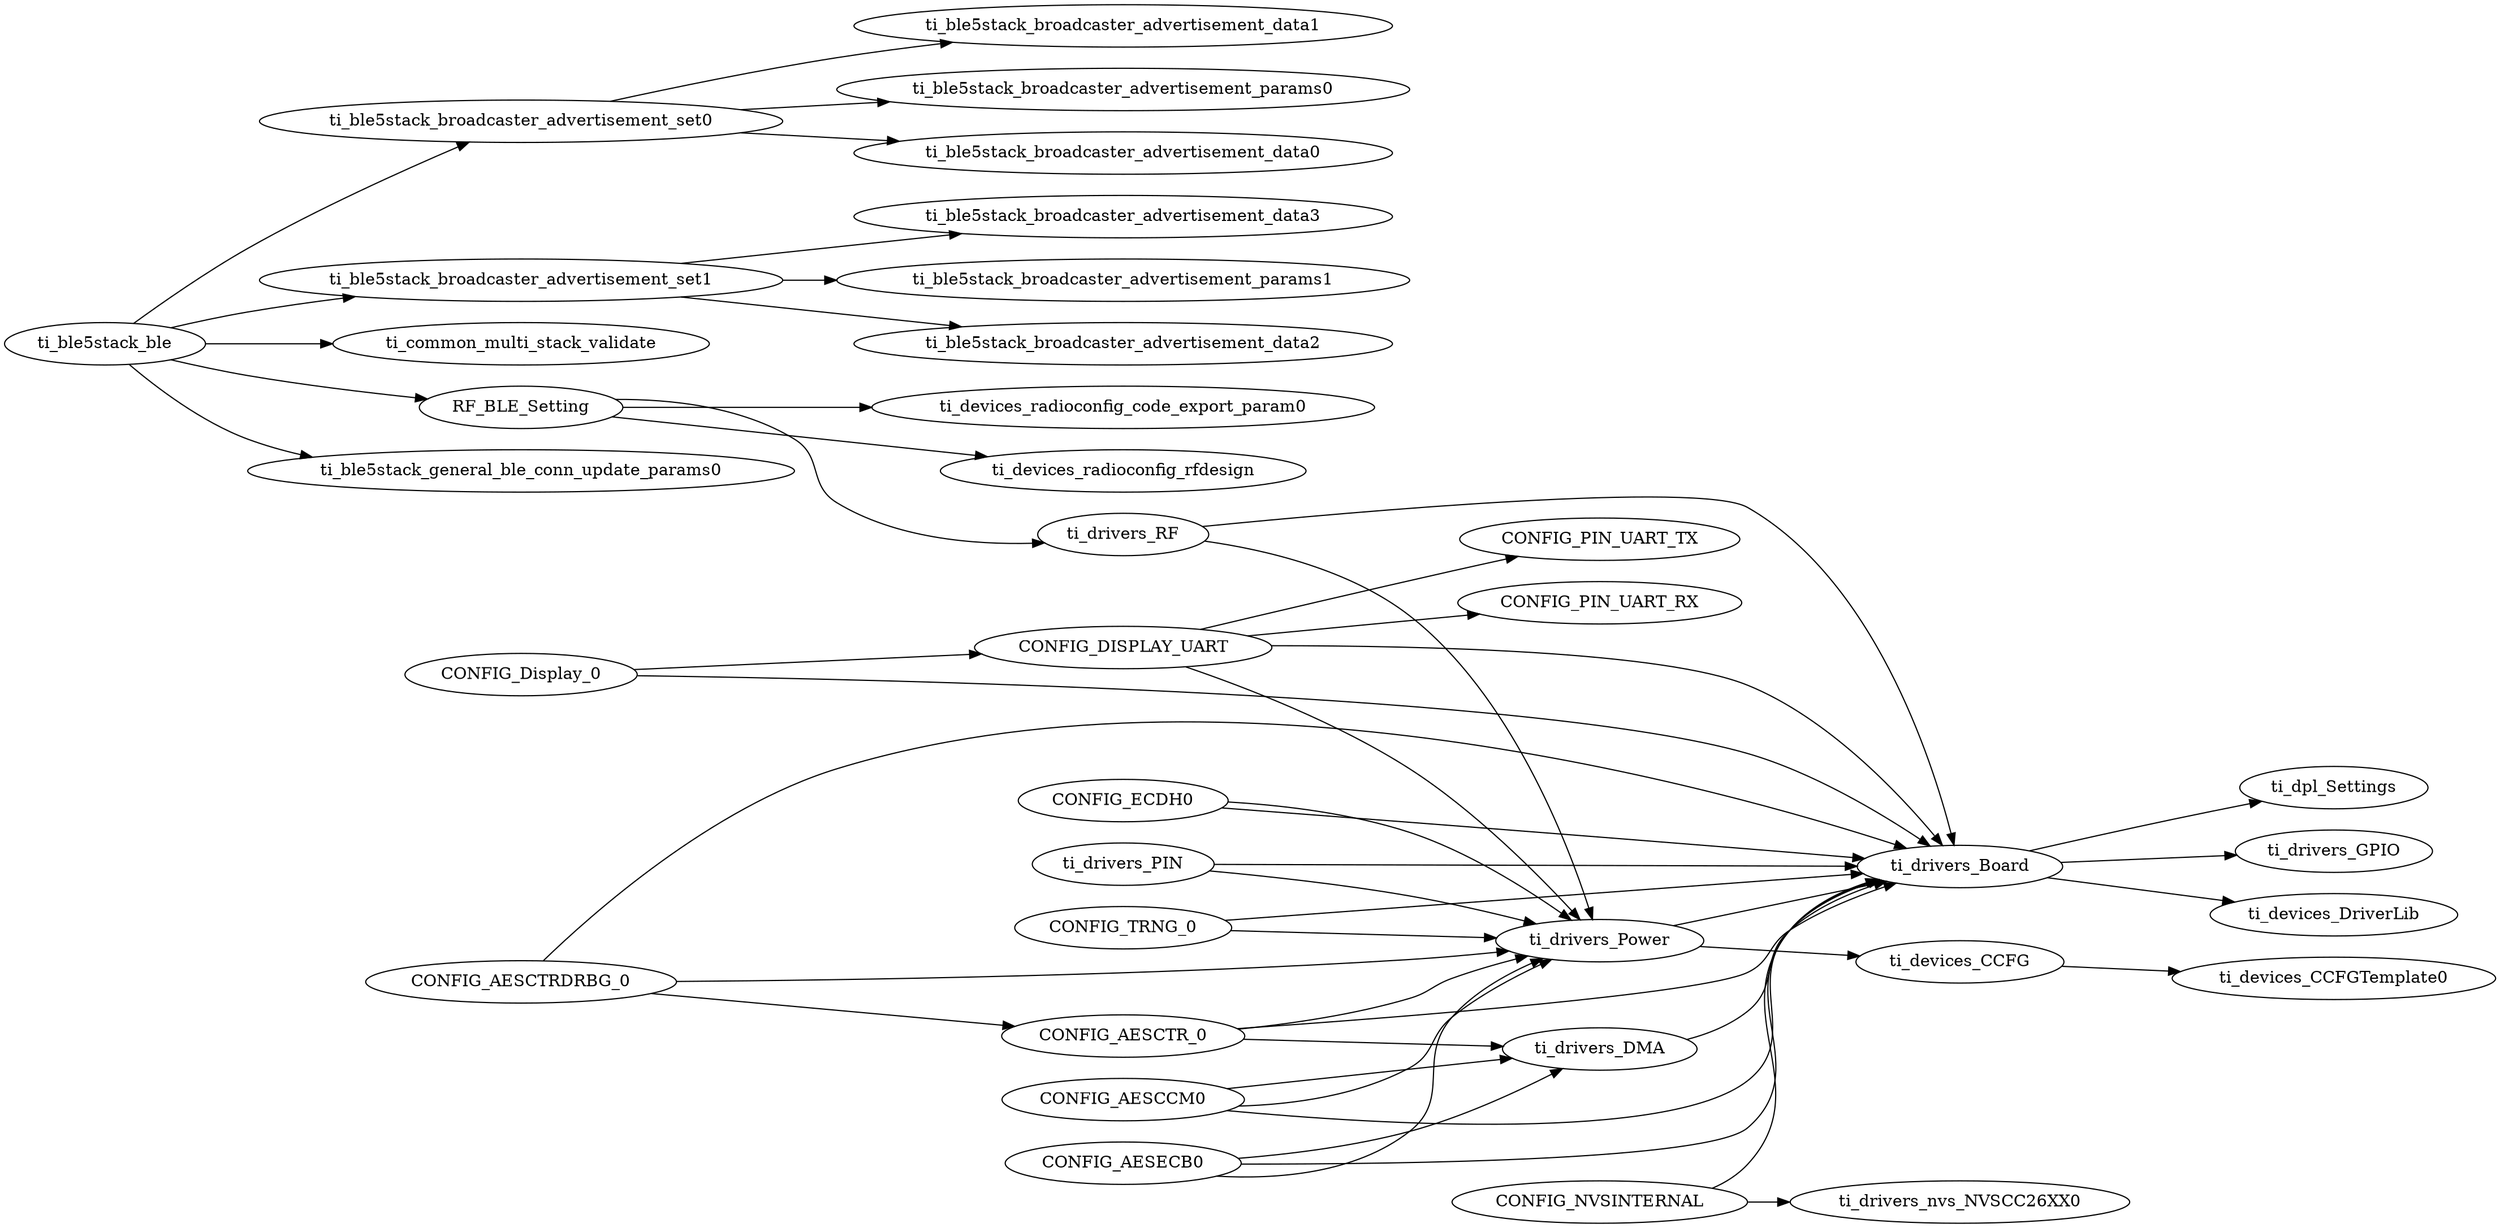digraph Model
{
    graph[rankdir=LR]

    // mod.$name=/ti/ble5stack/ble
    ti_ble5stack_ble -> ti_common_multi_stack_validate
    ti_ble5stack_ble -> RF_BLE_Setting
    ti_ble5stack_ble -> ti_ble5stack_general_ble_conn_update_params0
    ti_ble5stack_ble -> ti_ble5stack_broadcaster_advertisement_set0
    ti_ble5stack_ble -> ti_ble5stack_broadcaster_advertisement_set1

    // mod.$name=/ti/ble5stack/broadcaster/advertisement_data

    // mod.$name=/ti/ble5stack/broadcaster/advertisement_params

    // mod.$name=/ti/ble5stack/broadcaster/advertisement_set
    ti_ble5stack_broadcaster_advertisement_set0 -> ti_ble5stack_broadcaster_advertisement_params0
    ti_ble5stack_broadcaster_advertisement_set0 -> ti_ble5stack_broadcaster_advertisement_data0
    ti_ble5stack_broadcaster_advertisement_set0 -> ti_ble5stack_broadcaster_advertisement_data1
    ti_ble5stack_broadcaster_advertisement_set1 -> ti_ble5stack_broadcaster_advertisement_params1
    ti_ble5stack_broadcaster_advertisement_set1 -> ti_ble5stack_broadcaster_advertisement_data2
    ti_ble5stack_broadcaster_advertisement_set1 -> ti_ble5stack_broadcaster_advertisement_data3

    // mod.$name=/ti/ble5stack/general/ble_conn_update_params

    // mod.$name=/ti/common/multi_stack_validate

    // mod.$name=/ti/devices/CCFG
    ti_devices_CCFG -> ti_devices_CCFGTemplate0

    // mod.$name=/ti/devices/CCFGTemplate

    // mod.$name=/ti/devices/DriverLib

    // mod.$name=/ti/devices/radioconfig/code_export_param

    // mod.$name=/ti/devices/radioconfig/rfdesign

    // mod.$name=/ti/devices/radioconfig/settings/ble
    RF_BLE_Setting -> ti_drivers_RF
    RF_BLE_Setting -> ti_devices_radioconfig_rfdesign
    RF_BLE_Setting -> ti_devices_radioconfig_code_export_param0

    // mod.$name=/ti/display/Display
    CONFIG_Display_0 -> ti_drivers_Board
    CONFIG_Display_0 -> CONFIG_DISPLAY_UART

    // mod.$name=/ti/dpl/Settings

    // mod.$name=/ti/drivers/AESCCM
    CONFIG_AESCCM0 -> ti_drivers_DMA
    CONFIG_AESCCM0 -> ti_drivers_Power
    CONFIG_AESCCM0 -> ti_drivers_Board

    // mod.$name=/ti/drivers/AESCTR
    CONFIG_AESCTR_0 -> ti_drivers_DMA
    CONFIG_AESCTR_0 -> ti_drivers_Power
    CONFIG_AESCTR_0 -> ti_drivers_Board

    // mod.$name=/ti/drivers/AESCTRDRBG
    CONFIG_AESCTRDRBG_0 -> ti_drivers_Power
    CONFIG_AESCTRDRBG_0 -> ti_drivers_Board
    CONFIG_AESCTRDRBG_0 -> CONFIG_AESCTR_0

    // mod.$name=/ti/drivers/AESECB
    CONFIG_AESECB0 -> ti_drivers_DMA
    CONFIG_AESECB0 -> ti_drivers_Power
    CONFIG_AESECB0 -> ti_drivers_Board

    // mod.$name=/ti/drivers/Board
    ti_drivers_Board -> ti_drivers_GPIO
    ti_drivers_Board -> ti_devices_DriverLib
    ti_drivers_Board -> ti_dpl_Settings

    // mod.$name=/ti/drivers/DMA
    ti_drivers_DMA -> ti_drivers_Board

    // mod.$name=/ti/drivers/ECDH
    CONFIG_ECDH0 -> ti_drivers_Power
    CONFIG_ECDH0 -> ti_drivers_Board

    // mod.$name=/ti/drivers/GPIO

    // mod.$name=/ti/drivers/NVS
    CONFIG_NVSINTERNAL -> ti_drivers_Board
    CONFIG_NVSINTERNAL -> ti_drivers_nvs_NVSCC26XX0

    // mod.$name=/ti/drivers/PIN
    ti_drivers_PIN -> ti_drivers_Power
    ti_drivers_PIN -> ti_drivers_Board

    // mod.$name=/ti/drivers/Power
    ti_drivers_Power -> ti_devices_CCFG
    ti_drivers_Power -> ti_drivers_Board

    // mod.$name=/ti/drivers/RF
    ti_drivers_RF -> ti_drivers_Power
    ti_drivers_RF -> ti_drivers_Board

    // mod.$name=/ti/drivers/RTOS

    // mod.$name=/ti/drivers/TRNG
    CONFIG_TRNG_0 -> ti_drivers_Power
    CONFIG_TRNG_0 -> ti_drivers_Board

    // mod.$name=/ti/drivers/UART
    CONFIG_DISPLAY_UART -> ti_drivers_Power
    CONFIG_DISPLAY_UART -> ti_drivers_Board
    CONFIG_DISPLAY_UART -> CONFIG_PIN_UART_TX
    CONFIG_DISPLAY_UART -> CONFIG_PIN_UART_RX

    // mod.$name=/ti/drivers/nvs/NVSCC26XX
}
